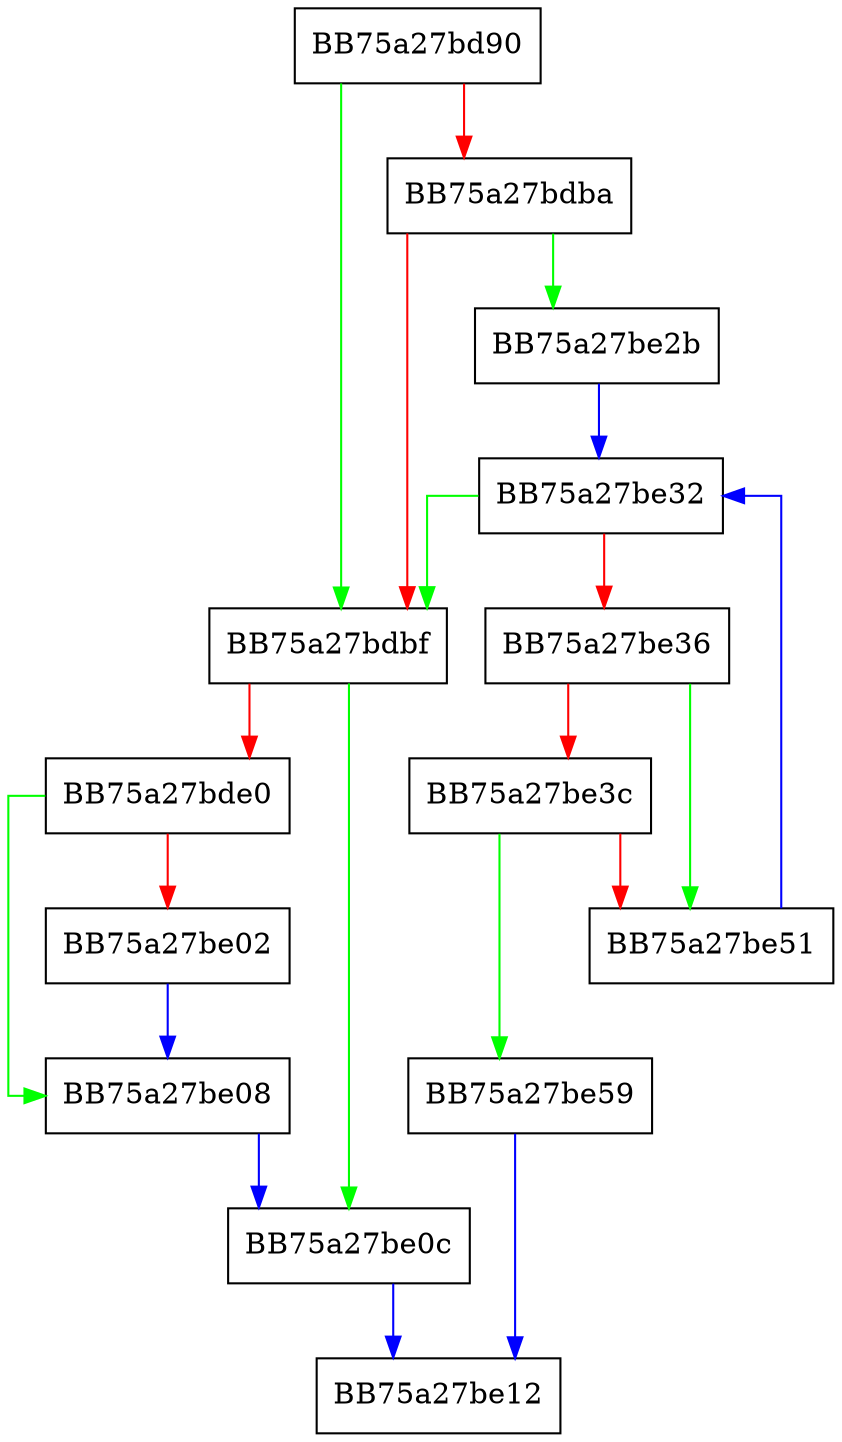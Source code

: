 digraph sqlite3ExprCodeAtInit {
  node [shape="box"];
  graph [splines=ortho];
  BB75a27bd90 -> BB75a27bdbf [color="green"];
  BB75a27bd90 -> BB75a27bdba [color="red"];
  BB75a27bdba -> BB75a27be2b [color="green"];
  BB75a27bdba -> BB75a27bdbf [color="red"];
  BB75a27bdbf -> BB75a27be0c [color="green"];
  BB75a27bdbf -> BB75a27bde0 [color="red"];
  BB75a27bde0 -> BB75a27be08 [color="green"];
  BB75a27bde0 -> BB75a27be02 [color="red"];
  BB75a27be02 -> BB75a27be08 [color="blue"];
  BB75a27be08 -> BB75a27be0c [color="blue"];
  BB75a27be0c -> BB75a27be12 [color="blue"];
  BB75a27be2b -> BB75a27be32 [color="blue"];
  BB75a27be32 -> BB75a27bdbf [color="green"];
  BB75a27be32 -> BB75a27be36 [color="red"];
  BB75a27be36 -> BB75a27be51 [color="green"];
  BB75a27be36 -> BB75a27be3c [color="red"];
  BB75a27be3c -> BB75a27be59 [color="green"];
  BB75a27be3c -> BB75a27be51 [color="red"];
  BB75a27be51 -> BB75a27be32 [color="blue"];
  BB75a27be59 -> BB75a27be12 [color="blue"];
}